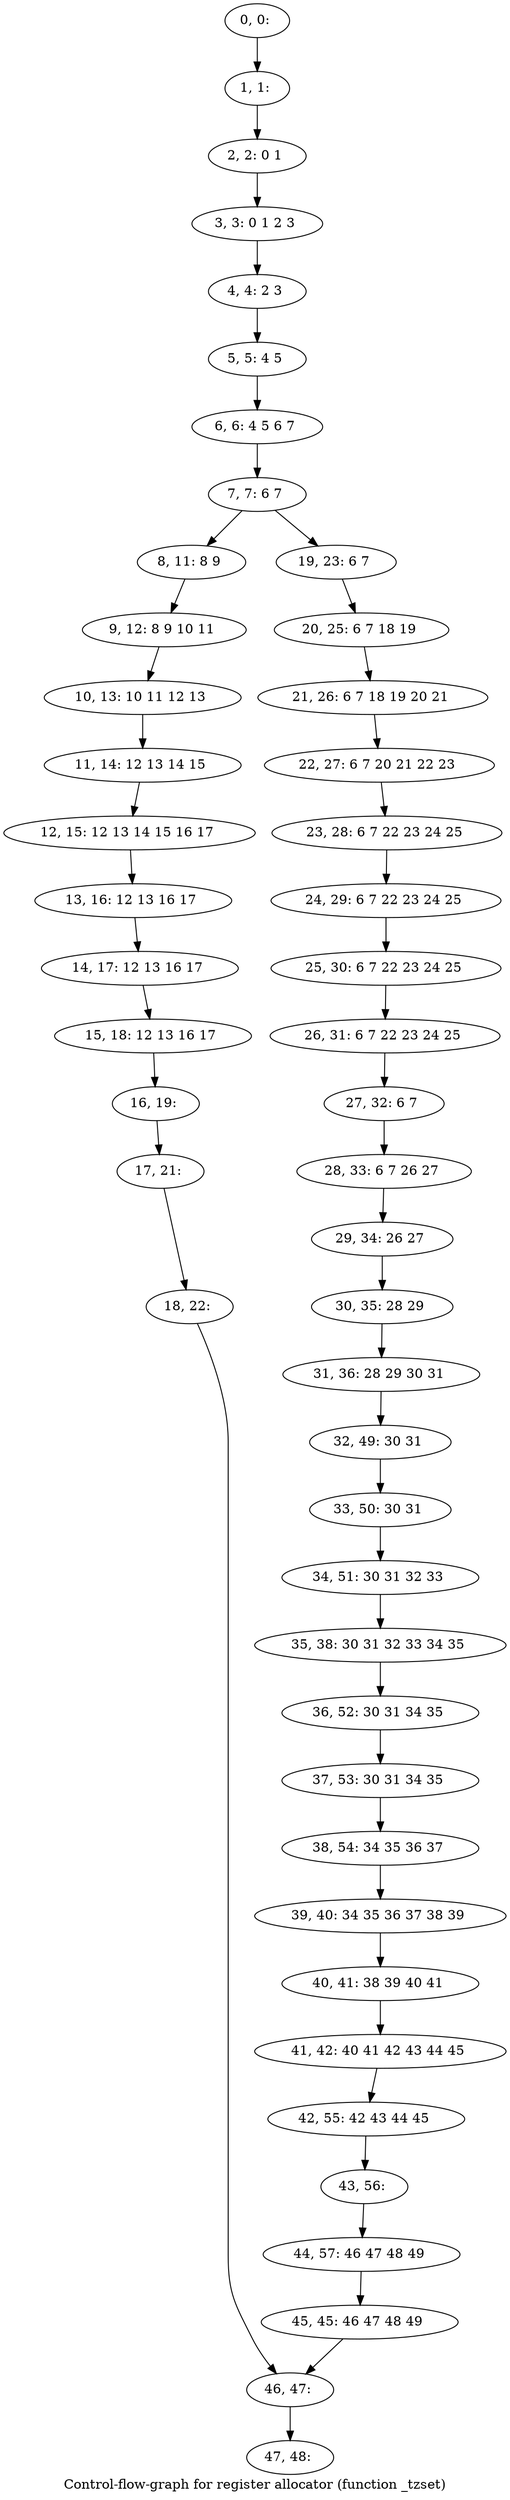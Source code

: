 digraph G {
graph [label="Control-flow-graph for register allocator (function _tzset)"]
0[label="0, 0: "];
1[label="1, 1: "];
2[label="2, 2: 0 1 "];
3[label="3, 3: 0 1 2 3 "];
4[label="4, 4: 2 3 "];
5[label="5, 5: 4 5 "];
6[label="6, 6: 4 5 6 7 "];
7[label="7, 7: 6 7 "];
8[label="8, 11: 8 9 "];
9[label="9, 12: 8 9 10 11 "];
10[label="10, 13: 10 11 12 13 "];
11[label="11, 14: 12 13 14 15 "];
12[label="12, 15: 12 13 14 15 16 17 "];
13[label="13, 16: 12 13 16 17 "];
14[label="14, 17: 12 13 16 17 "];
15[label="15, 18: 12 13 16 17 "];
16[label="16, 19: "];
17[label="17, 21: "];
18[label="18, 22: "];
19[label="19, 23: 6 7 "];
20[label="20, 25: 6 7 18 19 "];
21[label="21, 26: 6 7 18 19 20 21 "];
22[label="22, 27: 6 7 20 21 22 23 "];
23[label="23, 28: 6 7 22 23 24 25 "];
24[label="24, 29: 6 7 22 23 24 25 "];
25[label="25, 30: 6 7 22 23 24 25 "];
26[label="26, 31: 6 7 22 23 24 25 "];
27[label="27, 32: 6 7 "];
28[label="28, 33: 6 7 26 27 "];
29[label="29, 34: 26 27 "];
30[label="30, 35: 28 29 "];
31[label="31, 36: 28 29 30 31 "];
32[label="32, 49: 30 31 "];
33[label="33, 50: 30 31 "];
34[label="34, 51: 30 31 32 33 "];
35[label="35, 38: 30 31 32 33 34 35 "];
36[label="36, 52: 30 31 34 35 "];
37[label="37, 53: 30 31 34 35 "];
38[label="38, 54: 34 35 36 37 "];
39[label="39, 40: 34 35 36 37 38 39 "];
40[label="40, 41: 38 39 40 41 "];
41[label="41, 42: 40 41 42 43 44 45 "];
42[label="42, 55: 42 43 44 45 "];
43[label="43, 56: "];
44[label="44, 57: 46 47 48 49 "];
45[label="45, 45: 46 47 48 49 "];
46[label="46, 47: "];
47[label="47, 48: "];
0->1 ;
1->2 ;
2->3 ;
3->4 ;
4->5 ;
5->6 ;
6->7 ;
7->8 ;
7->19 ;
8->9 ;
9->10 ;
10->11 ;
11->12 ;
12->13 ;
13->14 ;
14->15 ;
15->16 ;
16->17 ;
17->18 ;
18->46 ;
19->20 ;
20->21 ;
21->22 ;
22->23 ;
23->24 ;
24->25 ;
25->26 ;
26->27 ;
27->28 ;
28->29 ;
29->30 ;
30->31 ;
31->32 ;
32->33 ;
33->34 ;
34->35 ;
35->36 ;
36->37 ;
37->38 ;
38->39 ;
39->40 ;
40->41 ;
41->42 ;
42->43 ;
43->44 ;
44->45 ;
45->46 ;
46->47 ;
}
